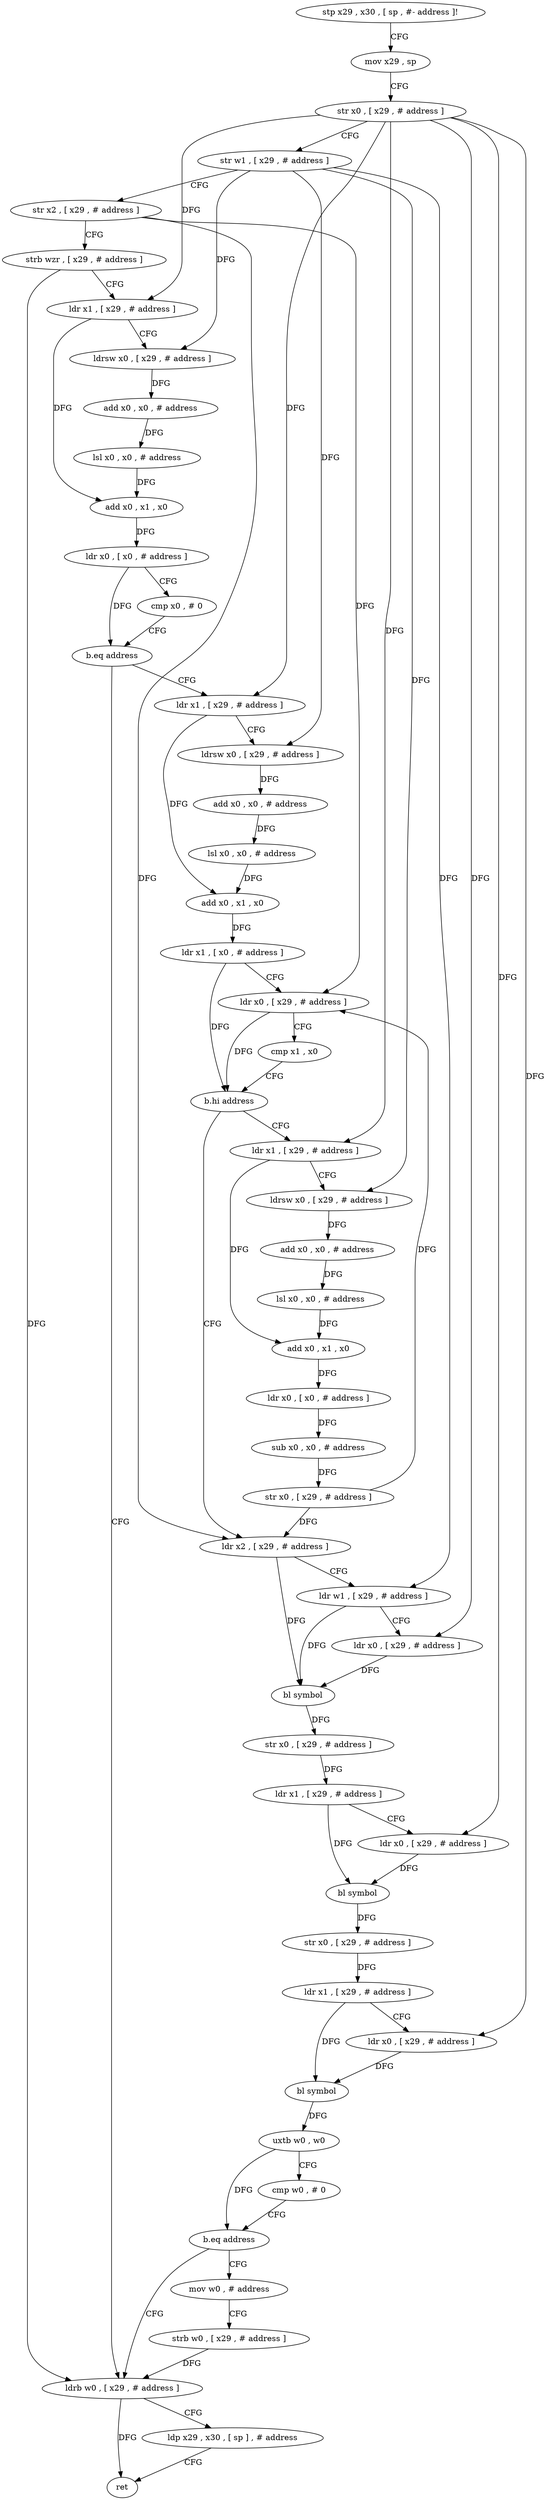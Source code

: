 digraph "func" {
"81880" [label = "stp x29 , x30 , [ sp , #- address ]!" ]
"81884" [label = "mov x29 , sp" ]
"81888" [label = "str x0 , [ x29 , # address ]" ]
"81892" [label = "str w1 , [ x29 , # address ]" ]
"81896" [label = "str x2 , [ x29 , # address ]" ]
"81900" [label = "strb wzr , [ x29 , # address ]" ]
"81904" [label = "ldr x1 , [ x29 , # address ]" ]
"81908" [label = "ldrsw x0 , [ x29 , # address ]" ]
"81912" [label = "add x0 , x0 , # address" ]
"81916" [label = "lsl x0 , x0 , # address" ]
"81920" [label = "add x0 , x1 , x0" ]
"81924" [label = "ldr x0 , [ x0 , # address ]" ]
"81928" [label = "cmp x0 , # 0" ]
"81932" [label = "b.eq address" ]
"82072" [label = "ldrb w0 , [ x29 , # address ]" ]
"81936" [label = "ldr x1 , [ x29 , # address ]" ]
"82076" [label = "ldp x29 , x30 , [ sp ] , # address" ]
"82080" [label = "ret" ]
"81940" [label = "ldrsw x0 , [ x29 , # address ]" ]
"81944" [label = "add x0 , x0 , # address" ]
"81948" [label = "lsl x0 , x0 , # address" ]
"81952" [label = "add x0 , x1 , x0" ]
"81956" [label = "ldr x1 , [ x0 , # address ]" ]
"81960" [label = "ldr x0 , [ x29 , # address ]" ]
"81964" [label = "cmp x1 , x0" ]
"81968" [label = "b.hi address" ]
"82004" [label = "ldr x2 , [ x29 , # address ]" ]
"81972" [label = "ldr x1 , [ x29 , # address ]" ]
"82008" [label = "ldr w1 , [ x29 , # address ]" ]
"82012" [label = "ldr x0 , [ x29 , # address ]" ]
"82016" [label = "bl symbol" ]
"82020" [label = "str x0 , [ x29 , # address ]" ]
"82024" [label = "ldr x1 , [ x29 , # address ]" ]
"82028" [label = "ldr x0 , [ x29 , # address ]" ]
"82032" [label = "bl symbol" ]
"82036" [label = "str x0 , [ x29 , # address ]" ]
"82040" [label = "ldr x1 , [ x29 , # address ]" ]
"82044" [label = "ldr x0 , [ x29 , # address ]" ]
"82048" [label = "bl symbol" ]
"82052" [label = "uxtb w0 , w0" ]
"82056" [label = "cmp w0 , # 0" ]
"82060" [label = "b.eq address" ]
"82064" [label = "mov w0 , # address" ]
"81976" [label = "ldrsw x0 , [ x29 , # address ]" ]
"81980" [label = "add x0 , x0 , # address" ]
"81984" [label = "lsl x0 , x0 , # address" ]
"81988" [label = "add x0 , x1 , x0" ]
"81992" [label = "ldr x0 , [ x0 , # address ]" ]
"81996" [label = "sub x0 , x0 , # address" ]
"82000" [label = "str x0 , [ x29 , # address ]" ]
"82068" [label = "strb w0 , [ x29 , # address ]" ]
"81880" -> "81884" [ label = "CFG" ]
"81884" -> "81888" [ label = "CFG" ]
"81888" -> "81892" [ label = "CFG" ]
"81888" -> "81904" [ label = "DFG" ]
"81888" -> "81936" [ label = "DFG" ]
"81888" -> "82012" [ label = "DFG" ]
"81888" -> "82028" [ label = "DFG" ]
"81888" -> "82044" [ label = "DFG" ]
"81888" -> "81972" [ label = "DFG" ]
"81892" -> "81896" [ label = "CFG" ]
"81892" -> "81908" [ label = "DFG" ]
"81892" -> "81940" [ label = "DFG" ]
"81892" -> "82008" [ label = "DFG" ]
"81892" -> "81976" [ label = "DFG" ]
"81896" -> "81900" [ label = "CFG" ]
"81896" -> "81960" [ label = "DFG" ]
"81896" -> "82004" [ label = "DFG" ]
"81900" -> "81904" [ label = "CFG" ]
"81900" -> "82072" [ label = "DFG" ]
"81904" -> "81908" [ label = "CFG" ]
"81904" -> "81920" [ label = "DFG" ]
"81908" -> "81912" [ label = "DFG" ]
"81912" -> "81916" [ label = "DFG" ]
"81916" -> "81920" [ label = "DFG" ]
"81920" -> "81924" [ label = "DFG" ]
"81924" -> "81928" [ label = "CFG" ]
"81924" -> "81932" [ label = "DFG" ]
"81928" -> "81932" [ label = "CFG" ]
"81932" -> "82072" [ label = "CFG" ]
"81932" -> "81936" [ label = "CFG" ]
"82072" -> "82076" [ label = "CFG" ]
"82072" -> "82080" [ label = "DFG" ]
"81936" -> "81940" [ label = "CFG" ]
"81936" -> "81952" [ label = "DFG" ]
"82076" -> "82080" [ label = "CFG" ]
"81940" -> "81944" [ label = "DFG" ]
"81944" -> "81948" [ label = "DFG" ]
"81948" -> "81952" [ label = "DFG" ]
"81952" -> "81956" [ label = "DFG" ]
"81956" -> "81960" [ label = "CFG" ]
"81956" -> "81968" [ label = "DFG" ]
"81960" -> "81964" [ label = "CFG" ]
"81960" -> "81968" [ label = "DFG" ]
"81964" -> "81968" [ label = "CFG" ]
"81968" -> "82004" [ label = "CFG" ]
"81968" -> "81972" [ label = "CFG" ]
"82004" -> "82008" [ label = "CFG" ]
"82004" -> "82016" [ label = "DFG" ]
"81972" -> "81976" [ label = "CFG" ]
"81972" -> "81988" [ label = "DFG" ]
"82008" -> "82012" [ label = "CFG" ]
"82008" -> "82016" [ label = "DFG" ]
"82012" -> "82016" [ label = "DFG" ]
"82016" -> "82020" [ label = "DFG" ]
"82020" -> "82024" [ label = "DFG" ]
"82024" -> "82028" [ label = "CFG" ]
"82024" -> "82032" [ label = "DFG" ]
"82028" -> "82032" [ label = "DFG" ]
"82032" -> "82036" [ label = "DFG" ]
"82036" -> "82040" [ label = "DFG" ]
"82040" -> "82044" [ label = "CFG" ]
"82040" -> "82048" [ label = "DFG" ]
"82044" -> "82048" [ label = "DFG" ]
"82048" -> "82052" [ label = "DFG" ]
"82052" -> "82056" [ label = "CFG" ]
"82052" -> "82060" [ label = "DFG" ]
"82056" -> "82060" [ label = "CFG" ]
"82060" -> "82072" [ label = "CFG" ]
"82060" -> "82064" [ label = "CFG" ]
"82064" -> "82068" [ label = "CFG" ]
"81976" -> "81980" [ label = "DFG" ]
"81980" -> "81984" [ label = "DFG" ]
"81984" -> "81988" [ label = "DFG" ]
"81988" -> "81992" [ label = "DFG" ]
"81992" -> "81996" [ label = "DFG" ]
"81996" -> "82000" [ label = "DFG" ]
"82000" -> "82004" [ label = "DFG" ]
"82000" -> "81960" [ label = "DFG" ]
"82068" -> "82072" [ label = "DFG" ]
}
